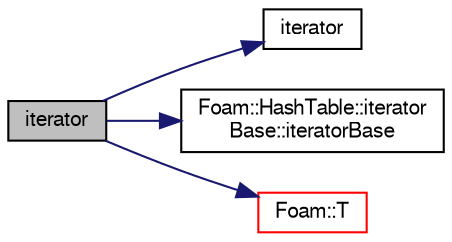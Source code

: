 digraph "iterator"
{
  bgcolor="transparent";
  edge [fontname="FreeSans",fontsize="10",labelfontname="FreeSans",labelfontsize="10"];
  node [fontname="FreeSans",fontsize="10",shape=record];
  rankdir="LR";
  Node4 [label="iterator",height=0.2,width=0.4,color="black", fillcolor="grey75", style="filled", fontcolor="black"];
  Node4 -> Node5 [color="midnightblue",fontsize="10",style="solid",fontname="FreeSans"];
  Node5 [label="iterator",height=0.2,width=0.4,color="black",URL="$a25722.html#a67d652c2433cf9217ed2a1485092fdd1",tooltip="Construct null (end iterator) "];
  Node4 -> Node6 [color="midnightblue",fontsize="10",style="solid",fontname="FreeSans"];
  Node6 [label="Foam::HashTable::iterator\lBase::iteratorBase",height=0.2,width=0.4,color="black",URL="$a25718.html#aaac009feacc7795b6481cb8fc6a6571e",tooltip="Construct null - equivalent to an &#39;end&#39; position. "];
  Node4 -> Node7 [color="midnightblue",fontsize="10",style="solid",fontname="FreeSans"];
  Node7 [label="Foam::T",height=0.2,width=0.4,color="red",URL="$a21124.html#ae57fda0abb14bb0944947c463c6e09d4"];
}

